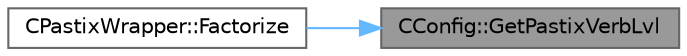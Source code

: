 digraph "CConfig::GetPastixVerbLvl"
{
 // LATEX_PDF_SIZE
  bgcolor="transparent";
  edge [fontname=Helvetica,fontsize=10,labelfontname=Helvetica,labelfontsize=10];
  node [fontname=Helvetica,fontsize=10,shape=box,height=0.2,width=0.4];
  rankdir="RL";
  Node1 [id="Node000001",label="CConfig::GetPastixVerbLvl",height=0.2,width=0.4,color="gray40", fillcolor="grey60", style="filled", fontcolor="black",tooltip="Get the desired level of verbosity for PaStiX."];
  Node1 -> Node2 [id="edge1_Node000001_Node000002",dir="back",color="steelblue1",style="solid",tooltip=" "];
  Node2 [id="Node000002",label="CPastixWrapper::Factorize",height=0.2,width=0.4,color="grey40", fillcolor="white", style="filled",URL="$classCPastixWrapper.html#a46ac5616ba10248bd4b8251ead9a6cab",tooltip="Factorize matrix."];
}

